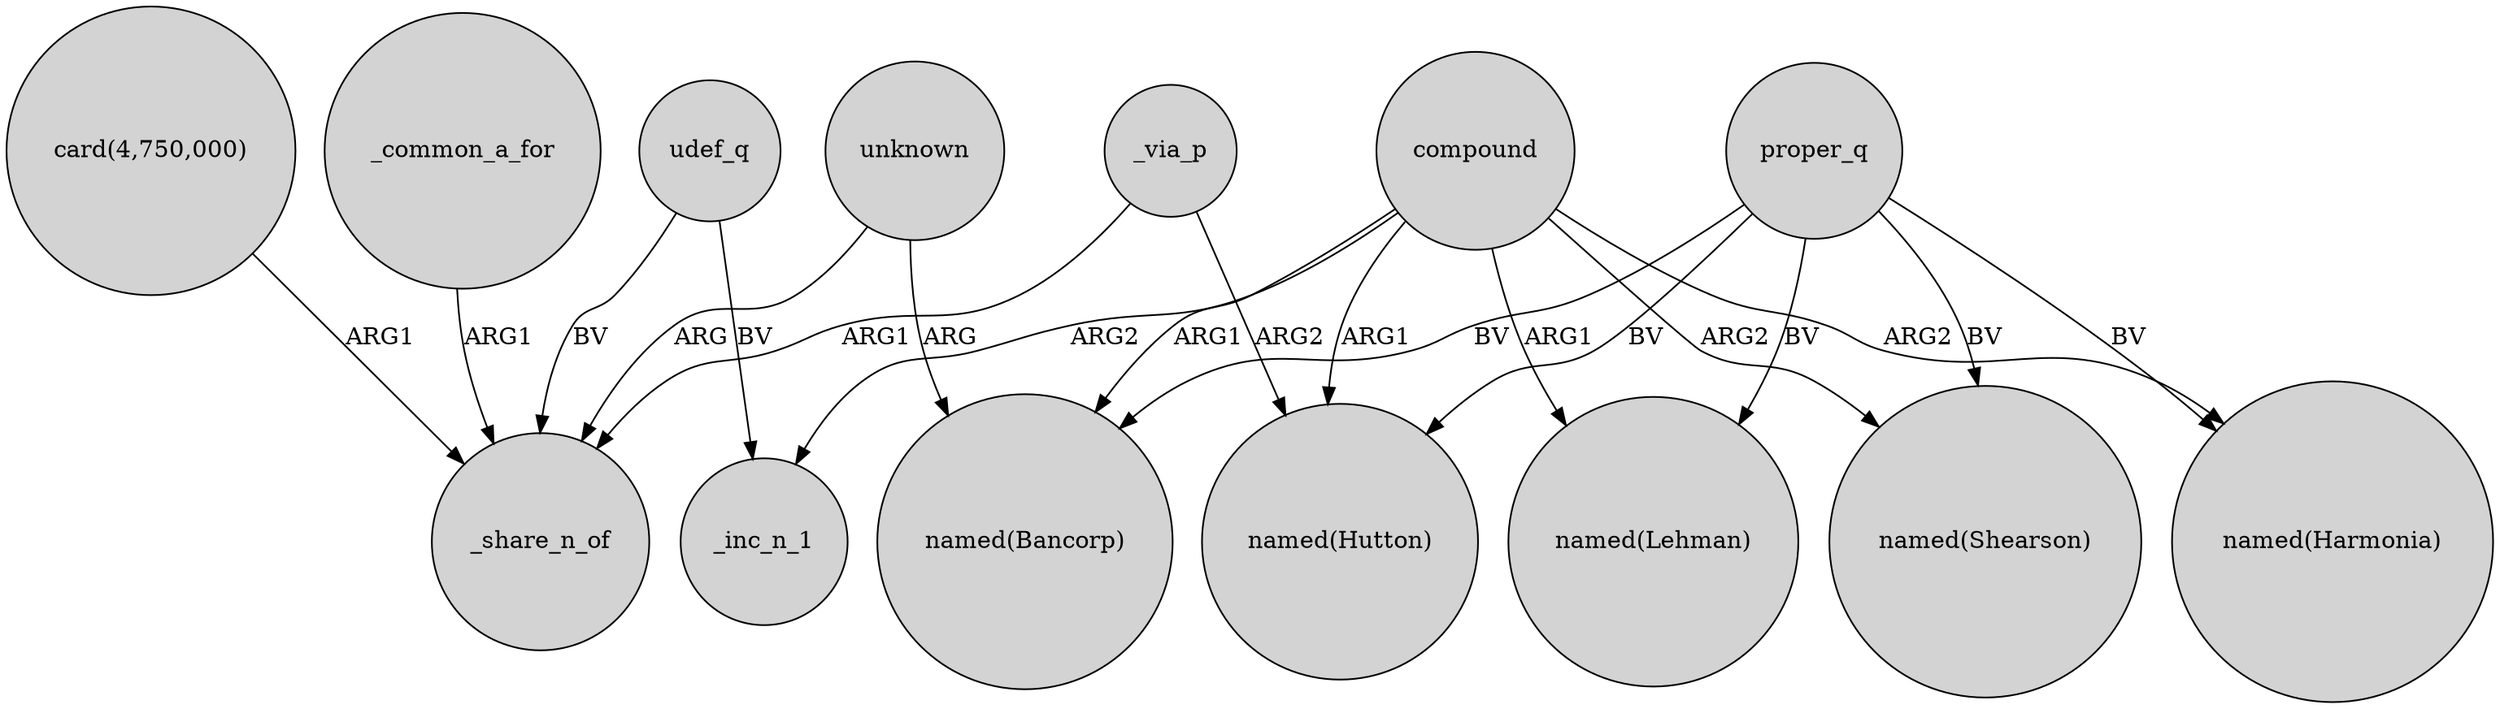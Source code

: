 digraph {
	node [shape=circle style=filled]
	"card(4,750,000)" -> _share_n_of [label=ARG1]
	udef_q -> _inc_n_1 [label=BV]
	proper_q -> "named(Shearson)" [label=BV]
	proper_q -> "named(Lehman)" [label=BV]
	proper_q -> "named(Hutton)" [label=BV]
	unknown -> "named(Bancorp)" [label=ARG]
	proper_q -> "named(Harmonia)" [label=BV]
	_via_p -> "named(Hutton)" [label=ARG2]
	_common_a_for -> _share_n_of [label=ARG1]
	udef_q -> _share_n_of [label=BV]
	unknown -> _share_n_of [label=ARG]
	compound -> "named(Bancorp)" [label=ARG1]
	compound -> "named(Shearson)" [label=ARG2]
	proper_q -> "named(Bancorp)" [label=BV]
	compound -> "named(Harmonia)" [label=ARG2]
	compound -> "named(Lehman)" [label=ARG1]
	_via_p -> _share_n_of [label=ARG1]
	compound -> _inc_n_1 [label=ARG2]
	compound -> "named(Hutton)" [label=ARG1]
}
